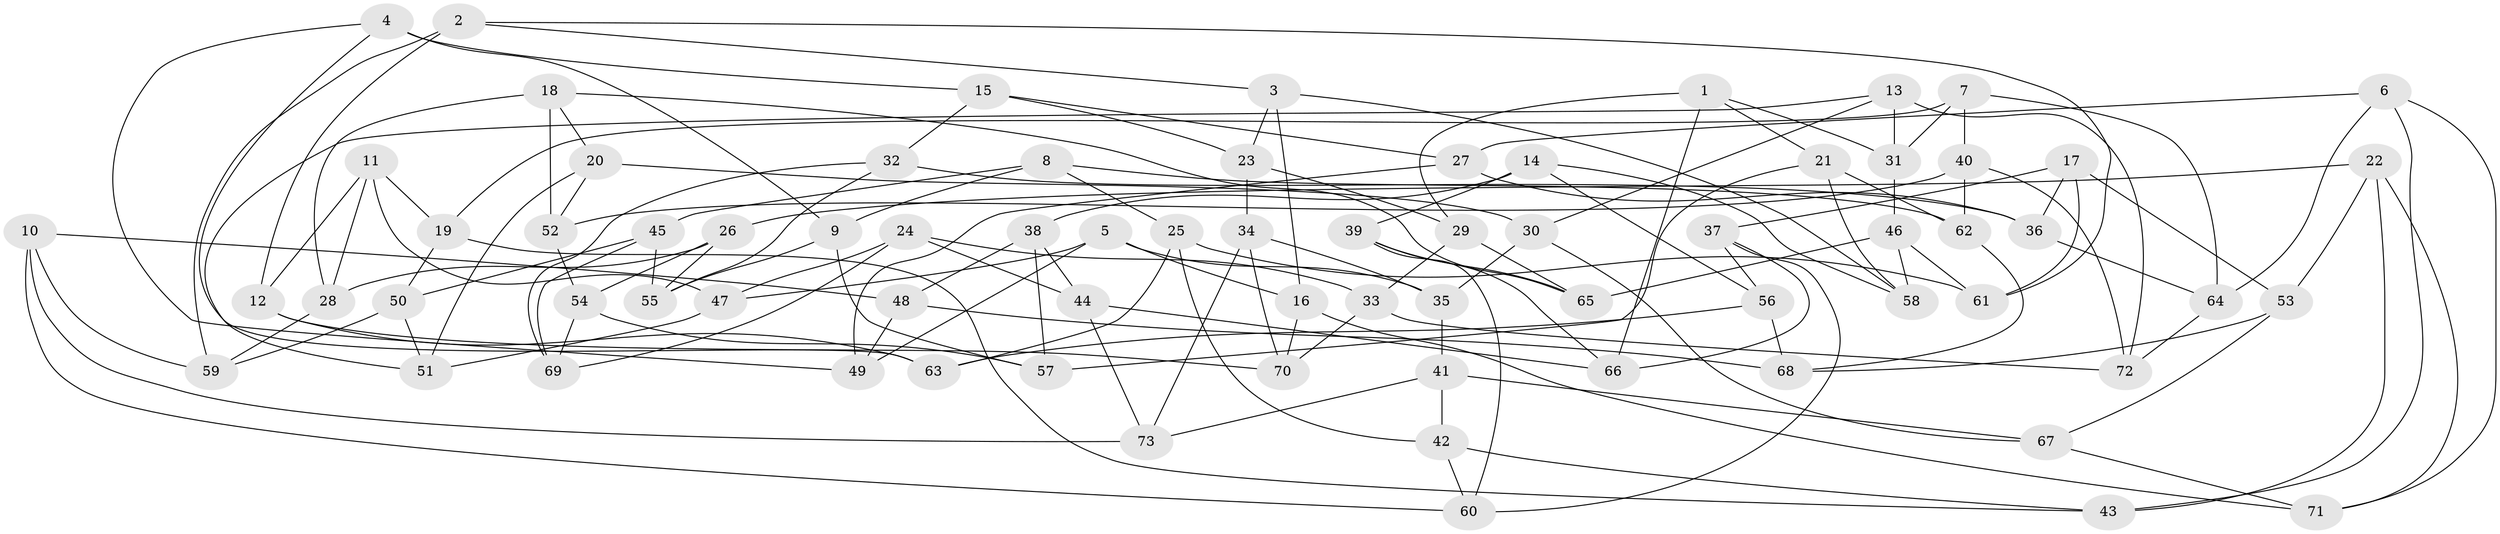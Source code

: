 // coarse degree distribution, {3: 0.2857142857142857, 4: 0.047619047619047616, 6: 0.19047619047619047, 9: 0.09523809523809523, 5: 0.2857142857142857, 10: 0.047619047619047616, 8: 0.047619047619047616}
// Generated by graph-tools (version 1.1) at 2025/01/03/04/25 22:01:13]
// undirected, 73 vertices, 146 edges
graph export_dot {
graph [start="1"]
  node [color=gray90,style=filled];
  1;
  2;
  3;
  4;
  5;
  6;
  7;
  8;
  9;
  10;
  11;
  12;
  13;
  14;
  15;
  16;
  17;
  18;
  19;
  20;
  21;
  22;
  23;
  24;
  25;
  26;
  27;
  28;
  29;
  30;
  31;
  32;
  33;
  34;
  35;
  36;
  37;
  38;
  39;
  40;
  41;
  42;
  43;
  44;
  45;
  46;
  47;
  48;
  49;
  50;
  51;
  52;
  53;
  54;
  55;
  56;
  57;
  58;
  59;
  60;
  61;
  62;
  63;
  64;
  65;
  66;
  67;
  68;
  69;
  70;
  71;
  72;
  73;
  1 -- 29;
  1 -- 21;
  1 -- 31;
  1 -- 66;
  2 -- 12;
  2 -- 3;
  2 -- 59;
  2 -- 61;
  3 -- 58;
  3 -- 16;
  3 -- 23;
  4 -- 15;
  4 -- 49;
  4 -- 63;
  4 -- 9;
  5 -- 16;
  5 -- 35;
  5 -- 47;
  5 -- 49;
  6 -- 64;
  6 -- 27;
  6 -- 43;
  6 -- 71;
  7 -- 19;
  7 -- 31;
  7 -- 64;
  7 -- 40;
  8 -- 9;
  8 -- 25;
  8 -- 45;
  8 -- 62;
  9 -- 57;
  9 -- 55;
  10 -- 48;
  10 -- 59;
  10 -- 73;
  10 -- 60;
  11 -- 12;
  11 -- 47;
  11 -- 19;
  11 -- 28;
  12 -- 70;
  12 -- 63;
  13 -- 31;
  13 -- 72;
  13 -- 30;
  13 -- 51;
  14 -- 39;
  14 -- 38;
  14 -- 58;
  14 -- 56;
  15 -- 32;
  15 -- 27;
  15 -- 23;
  16 -- 70;
  16 -- 71;
  17 -- 53;
  17 -- 61;
  17 -- 37;
  17 -- 36;
  18 -- 20;
  18 -- 65;
  18 -- 28;
  18 -- 52;
  19 -- 50;
  19 -- 43;
  20 -- 51;
  20 -- 52;
  20 -- 30;
  21 -- 62;
  21 -- 58;
  21 -- 57;
  22 -- 71;
  22 -- 26;
  22 -- 53;
  22 -- 43;
  23 -- 29;
  23 -- 34;
  24 -- 44;
  24 -- 69;
  24 -- 47;
  24 -- 33;
  25 -- 42;
  25 -- 63;
  25 -- 61;
  26 -- 54;
  26 -- 28;
  26 -- 55;
  27 -- 49;
  27 -- 36;
  28 -- 59;
  29 -- 33;
  29 -- 65;
  30 -- 35;
  30 -- 67;
  31 -- 46;
  32 -- 36;
  32 -- 55;
  32 -- 69;
  33 -- 72;
  33 -- 70;
  34 -- 70;
  34 -- 35;
  34 -- 73;
  35 -- 41;
  36 -- 64;
  37 -- 66;
  37 -- 56;
  37 -- 60;
  38 -- 57;
  38 -- 48;
  38 -- 44;
  39 -- 65;
  39 -- 66;
  39 -- 60;
  40 -- 52;
  40 -- 62;
  40 -- 72;
  41 -- 42;
  41 -- 67;
  41 -- 73;
  42 -- 60;
  42 -- 43;
  44 -- 66;
  44 -- 73;
  45 -- 69;
  45 -- 50;
  45 -- 55;
  46 -- 58;
  46 -- 61;
  46 -- 65;
  47 -- 51;
  48 -- 68;
  48 -- 49;
  50 -- 59;
  50 -- 51;
  52 -- 54;
  53 -- 68;
  53 -- 67;
  54 -- 69;
  54 -- 57;
  56 -- 63;
  56 -- 68;
  62 -- 68;
  64 -- 72;
  67 -- 71;
}
